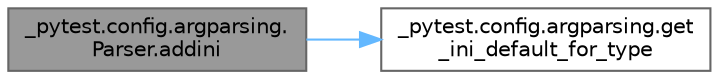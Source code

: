 digraph "_pytest.config.argparsing.Parser.addini"
{
 // LATEX_PDF_SIZE
  bgcolor="transparent";
  edge [fontname=Helvetica,fontsize=10,labelfontname=Helvetica,labelfontsize=10];
  node [fontname=Helvetica,fontsize=10,shape=box,height=0.2,width=0.4];
  rankdir="LR";
  Node1 [id="Node000001",label="_pytest.config.argparsing.\lParser.addini",height=0.2,width=0.4,color="gray40", fillcolor="grey60", style="filled", fontcolor="black",tooltip=" "];
  Node1 -> Node2 [id="edge1_Node000001_Node000002",color="steelblue1",style="solid",tooltip=" "];
  Node2 [id="Node000002",label="_pytest.config.argparsing.get\l_ini_default_for_type",height=0.2,width=0.4,color="grey40", fillcolor="white", style="filled",URL="$namespace__pytest_1_1config_1_1argparsing.html#a1c505fa0ca0cb782ff4a1fa2d7843941",tooltip=" "];
}
